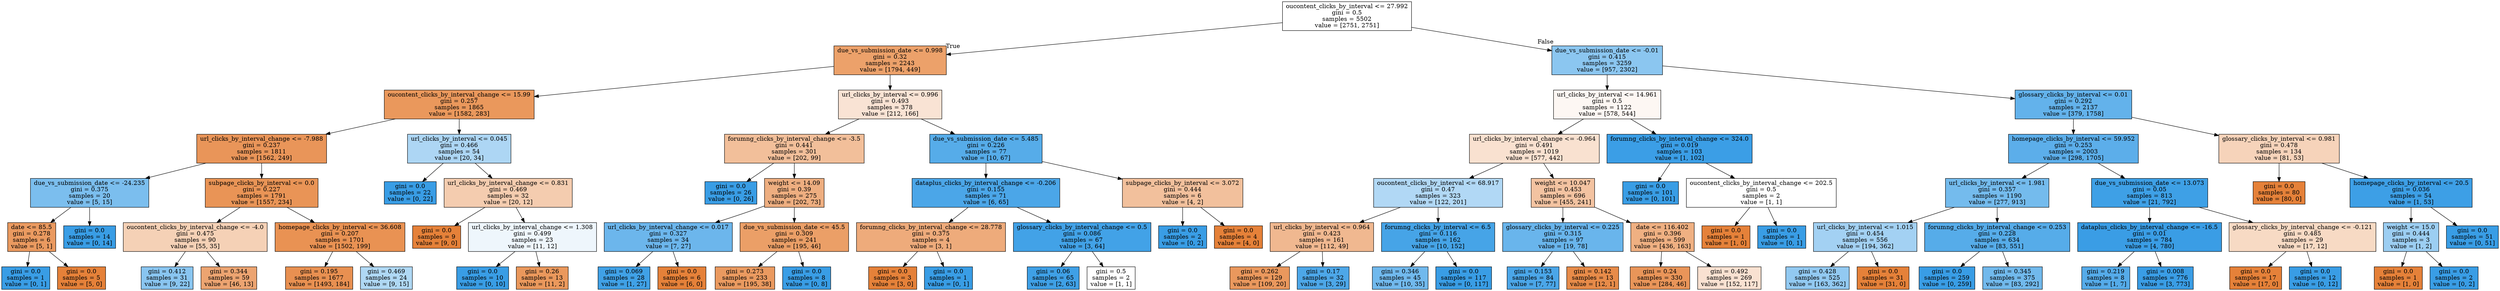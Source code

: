 digraph Tree {
node [shape=box, style="filled", color="black"] ;
0 [label="oucontent_clicks_by_interval <= 27.992\ngini = 0.5\nsamples = 5502\nvalue = [2751, 2751]", fillcolor="#e5813900"] ;
1 [label="due_vs_submission_date <= 0.998\ngini = 0.32\nsamples = 2243\nvalue = [1794, 449]", fillcolor="#e58139bf"] ;
0 -> 1 [labeldistance=2.5, labelangle=45, headlabel="True"] ;
2 [label="oucontent_clicks_by_interval_change <= 15.99\ngini = 0.257\nsamples = 1865\nvalue = [1582, 283]", fillcolor="#e58139d1"] ;
1 -> 2 ;
3 [label="url_clicks_by_interval_change <= -7.988\ngini = 0.237\nsamples = 1811\nvalue = [1562, 249]", fillcolor="#e58139d6"] ;
2 -> 3 ;
4 [label="due_vs_submission_date <= -24.235\ngini = 0.375\nsamples = 20\nvalue = [5, 15]", fillcolor="#399de5aa"] ;
3 -> 4 ;
5 [label="date <= 85.5\ngini = 0.278\nsamples = 6\nvalue = [5, 1]", fillcolor="#e58139cc"] ;
4 -> 5 ;
6 [label="gini = 0.0\nsamples = 1\nvalue = [0, 1]", fillcolor="#399de5ff"] ;
5 -> 6 ;
7 [label="gini = 0.0\nsamples = 5\nvalue = [5, 0]", fillcolor="#e58139ff"] ;
5 -> 7 ;
8 [label="gini = 0.0\nsamples = 14\nvalue = [0, 14]", fillcolor="#399de5ff"] ;
4 -> 8 ;
9 [label="subpage_clicks_by_interval <= 0.0\ngini = 0.227\nsamples = 1791\nvalue = [1557, 234]", fillcolor="#e58139d9"] ;
3 -> 9 ;
10 [label="oucontent_clicks_by_interval_change <= -4.0\ngini = 0.475\nsamples = 90\nvalue = [55, 35]", fillcolor="#e581395d"] ;
9 -> 10 ;
11 [label="gini = 0.412\nsamples = 31\nvalue = [9, 22]", fillcolor="#399de597"] ;
10 -> 11 ;
12 [label="gini = 0.344\nsamples = 59\nvalue = [46, 13]", fillcolor="#e58139b7"] ;
10 -> 12 ;
13 [label="homepage_clicks_by_interval <= 36.608\ngini = 0.207\nsamples = 1701\nvalue = [1502, 199]", fillcolor="#e58139dd"] ;
9 -> 13 ;
14 [label="gini = 0.195\nsamples = 1677\nvalue = [1493, 184]", fillcolor="#e58139e0"] ;
13 -> 14 ;
15 [label="gini = 0.469\nsamples = 24\nvalue = [9, 15]", fillcolor="#399de566"] ;
13 -> 15 ;
16 [label="url_clicks_by_interval <= 0.045\ngini = 0.466\nsamples = 54\nvalue = [20, 34]", fillcolor="#399de569"] ;
2 -> 16 ;
17 [label="gini = 0.0\nsamples = 22\nvalue = [0, 22]", fillcolor="#399de5ff"] ;
16 -> 17 ;
18 [label="url_clicks_by_interval_change <= 0.831\ngini = 0.469\nsamples = 32\nvalue = [20, 12]", fillcolor="#e5813966"] ;
16 -> 18 ;
19 [label="gini = 0.0\nsamples = 9\nvalue = [9, 0]", fillcolor="#e58139ff"] ;
18 -> 19 ;
20 [label="url_clicks_by_interval_change <= 1.308\ngini = 0.499\nsamples = 23\nvalue = [11, 12]", fillcolor="#399de515"] ;
18 -> 20 ;
21 [label="gini = 0.0\nsamples = 10\nvalue = [0, 10]", fillcolor="#399de5ff"] ;
20 -> 21 ;
22 [label="gini = 0.26\nsamples = 13\nvalue = [11, 2]", fillcolor="#e58139d1"] ;
20 -> 22 ;
23 [label="url_clicks_by_interval <= 0.996\ngini = 0.493\nsamples = 378\nvalue = [212, 166]", fillcolor="#e5813937"] ;
1 -> 23 ;
24 [label="forumng_clicks_by_interval_change <= -3.5\ngini = 0.441\nsamples = 301\nvalue = [202, 99]", fillcolor="#e5813982"] ;
23 -> 24 ;
25 [label="gini = 0.0\nsamples = 26\nvalue = [0, 26]", fillcolor="#399de5ff"] ;
24 -> 25 ;
26 [label="weight <= 14.09\ngini = 0.39\nsamples = 275\nvalue = [202, 73]", fillcolor="#e58139a3"] ;
24 -> 26 ;
27 [label="url_clicks_by_interval_change <= 0.017\ngini = 0.327\nsamples = 34\nvalue = [7, 27]", fillcolor="#399de5bd"] ;
26 -> 27 ;
28 [label="gini = 0.069\nsamples = 28\nvalue = [1, 27]", fillcolor="#399de5f6"] ;
27 -> 28 ;
29 [label="gini = 0.0\nsamples = 6\nvalue = [6, 0]", fillcolor="#e58139ff"] ;
27 -> 29 ;
30 [label="due_vs_submission_date <= 45.5\ngini = 0.309\nsamples = 241\nvalue = [195, 46]", fillcolor="#e58139c3"] ;
26 -> 30 ;
31 [label="gini = 0.273\nsamples = 233\nvalue = [195, 38]", fillcolor="#e58139cd"] ;
30 -> 31 ;
32 [label="gini = 0.0\nsamples = 8\nvalue = [0, 8]", fillcolor="#399de5ff"] ;
30 -> 32 ;
33 [label="due_vs_submission_date <= 5.485\ngini = 0.226\nsamples = 77\nvalue = [10, 67]", fillcolor="#399de5d9"] ;
23 -> 33 ;
34 [label="dataplus_clicks_by_interval_change <= -0.206\ngini = 0.155\nsamples = 71\nvalue = [6, 65]", fillcolor="#399de5e7"] ;
33 -> 34 ;
35 [label="forumng_clicks_by_interval_change <= 28.778\ngini = 0.375\nsamples = 4\nvalue = [3, 1]", fillcolor="#e58139aa"] ;
34 -> 35 ;
36 [label="gini = 0.0\nsamples = 3\nvalue = [3, 0]", fillcolor="#e58139ff"] ;
35 -> 36 ;
37 [label="gini = 0.0\nsamples = 1\nvalue = [0, 1]", fillcolor="#399de5ff"] ;
35 -> 37 ;
38 [label="glossary_clicks_by_interval_change <= 0.5\ngini = 0.086\nsamples = 67\nvalue = [3, 64]", fillcolor="#399de5f3"] ;
34 -> 38 ;
39 [label="gini = 0.06\nsamples = 65\nvalue = [2, 63]", fillcolor="#399de5f7"] ;
38 -> 39 ;
40 [label="gini = 0.5\nsamples = 2\nvalue = [1, 1]", fillcolor="#e5813900"] ;
38 -> 40 ;
41 [label="subpage_clicks_by_interval <= 3.072\ngini = 0.444\nsamples = 6\nvalue = [4, 2]", fillcolor="#e581397f"] ;
33 -> 41 ;
42 [label="gini = 0.0\nsamples = 2\nvalue = [0, 2]", fillcolor="#399de5ff"] ;
41 -> 42 ;
43 [label="gini = 0.0\nsamples = 4\nvalue = [4, 0]", fillcolor="#e58139ff"] ;
41 -> 43 ;
44 [label="due_vs_submission_date <= -0.01\ngini = 0.415\nsamples = 3259\nvalue = [957, 2302]", fillcolor="#399de595"] ;
0 -> 44 [labeldistance=2.5, labelangle=-45, headlabel="False"] ;
45 [label="url_clicks_by_interval <= 14.961\ngini = 0.5\nsamples = 1122\nvalue = [578, 544]", fillcolor="#e581390f"] ;
44 -> 45 ;
46 [label="url_clicks_by_interval_change <= -0.964\ngini = 0.491\nsamples = 1019\nvalue = [577, 442]", fillcolor="#e581393c"] ;
45 -> 46 ;
47 [label="oucontent_clicks_by_interval <= 68.917\ngini = 0.47\nsamples = 323\nvalue = [122, 201]", fillcolor="#399de564"] ;
46 -> 47 ;
48 [label="url_clicks_by_interval <= 0.964\ngini = 0.423\nsamples = 161\nvalue = [112, 49]", fillcolor="#e581398f"] ;
47 -> 48 ;
49 [label="gini = 0.262\nsamples = 129\nvalue = [109, 20]", fillcolor="#e58139d0"] ;
48 -> 49 ;
50 [label="gini = 0.17\nsamples = 32\nvalue = [3, 29]", fillcolor="#399de5e5"] ;
48 -> 50 ;
51 [label="forumng_clicks_by_interval <= 6.5\ngini = 0.116\nsamples = 162\nvalue = [10, 152]", fillcolor="#399de5ee"] ;
47 -> 51 ;
52 [label="gini = 0.346\nsamples = 45\nvalue = [10, 35]", fillcolor="#399de5b6"] ;
51 -> 52 ;
53 [label="gini = 0.0\nsamples = 117\nvalue = [0, 117]", fillcolor="#399de5ff"] ;
51 -> 53 ;
54 [label="weight <= 10.047\ngini = 0.453\nsamples = 696\nvalue = [455, 241]", fillcolor="#e5813978"] ;
46 -> 54 ;
55 [label="glossary_clicks_by_interval <= 0.225\ngini = 0.315\nsamples = 97\nvalue = [19, 78]", fillcolor="#399de5c1"] ;
54 -> 55 ;
56 [label="gini = 0.153\nsamples = 84\nvalue = [7, 77]", fillcolor="#399de5e8"] ;
55 -> 56 ;
57 [label="gini = 0.142\nsamples = 13\nvalue = [12, 1]", fillcolor="#e58139ea"] ;
55 -> 57 ;
58 [label="date <= 116.402\ngini = 0.396\nsamples = 599\nvalue = [436, 163]", fillcolor="#e58139a0"] ;
54 -> 58 ;
59 [label="gini = 0.24\nsamples = 330\nvalue = [284, 46]", fillcolor="#e58139d6"] ;
58 -> 59 ;
60 [label="gini = 0.492\nsamples = 269\nvalue = [152, 117]", fillcolor="#e581393b"] ;
58 -> 60 ;
61 [label="forumng_clicks_by_interval_change <= 324.0\ngini = 0.019\nsamples = 103\nvalue = [1, 102]", fillcolor="#399de5fc"] ;
45 -> 61 ;
62 [label="gini = 0.0\nsamples = 101\nvalue = [0, 101]", fillcolor="#399de5ff"] ;
61 -> 62 ;
63 [label="oucontent_clicks_by_interval_change <= 202.5\ngini = 0.5\nsamples = 2\nvalue = [1, 1]", fillcolor="#e5813900"] ;
61 -> 63 ;
64 [label="gini = 0.0\nsamples = 1\nvalue = [1, 0]", fillcolor="#e58139ff"] ;
63 -> 64 ;
65 [label="gini = 0.0\nsamples = 1\nvalue = [0, 1]", fillcolor="#399de5ff"] ;
63 -> 65 ;
66 [label="glossary_clicks_by_interval <= 0.01\ngini = 0.292\nsamples = 2137\nvalue = [379, 1758]", fillcolor="#399de5c8"] ;
44 -> 66 ;
67 [label="homepage_clicks_by_interval <= 59.952\ngini = 0.253\nsamples = 2003\nvalue = [298, 1705]", fillcolor="#399de5d2"] ;
66 -> 67 ;
68 [label="url_clicks_by_interval <= 1.981\ngini = 0.357\nsamples = 1190\nvalue = [277, 913]", fillcolor="#399de5b2"] ;
67 -> 68 ;
69 [label="url_clicks_by_interval <= 1.015\ngini = 0.454\nsamples = 556\nvalue = [194, 362]", fillcolor="#399de576"] ;
68 -> 69 ;
70 [label="gini = 0.428\nsamples = 525\nvalue = [163, 362]", fillcolor="#399de58c"] ;
69 -> 70 ;
71 [label="gini = 0.0\nsamples = 31\nvalue = [31, 0]", fillcolor="#e58139ff"] ;
69 -> 71 ;
72 [label="forumng_clicks_by_interval_change <= 0.253\ngini = 0.228\nsamples = 634\nvalue = [83, 551]", fillcolor="#399de5d9"] ;
68 -> 72 ;
73 [label="gini = 0.0\nsamples = 259\nvalue = [0, 259]", fillcolor="#399de5ff"] ;
72 -> 73 ;
74 [label="gini = 0.345\nsamples = 375\nvalue = [83, 292]", fillcolor="#399de5b7"] ;
72 -> 74 ;
75 [label="due_vs_submission_date <= 13.073\ngini = 0.05\nsamples = 813\nvalue = [21, 792]", fillcolor="#399de5f8"] ;
67 -> 75 ;
76 [label="dataplus_clicks_by_interval_change <= -16.5\ngini = 0.01\nsamples = 784\nvalue = [4, 780]", fillcolor="#399de5fe"] ;
75 -> 76 ;
77 [label="gini = 0.219\nsamples = 8\nvalue = [1, 7]", fillcolor="#399de5db"] ;
76 -> 77 ;
78 [label="gini = 0.008\nsamples = 776\nvalue = [3, 773]", fillcolor="#399de5fe"] ;
76 -> 78 ;
79 [label="glossary_clicks_by_interval_change <= -0.121\ngini = 0.485\nsamples = 29\nvalue = [17, 12]", fillcolor="#e581394b"] ;
75 -> 79 ;
80 [label="gini = 0.0\nsamples = 17\nvalue = [17, 0]", fillcolor="#e58139ff"] ;
79 -> 80 ;
81 [label="gini = 0.0\nsamples = 12\nvalue = [0, 12]", fillcolor="#399de5ff"] ;
79 -> 81 ;
82 [label="glossary_clicks_by_interval <= 0.981\ngini = 0.478\nsamples = 134\nvalue = [81, 53]", fillcolor="#e5813958"] ;
66 -> 82 ;
83 [label="gini = 0.0\nsamples = 80\nvalue = [80, 0]", fillcolor="#e58139ff"] ;
82 -> 83 ;
84 [label="homepage_clicks_by_interval <= 20.5\ngini = 0.036\nsamples = 54\nvalue = [1, 53]", fillcolor="#399de5fa"] ;
82 -> 84 ;
85 [label="weight <= 15.0\ngini = 0.444\nsamples = 3\nvalue = [1, 2]", fillcolor="#399de57f"] ;
84 -> 85 ;
86 [label="gini = 0.0\nsamples = 1\nvalue = [1, 0]", fillcolor="#e58139ff"] ;
85 -> 86 ;
87 [label="gini = 0.0\nsamples = 2\nvalue = [0, 2]", fillcolor="#399de5ff"] ;
85 -> 87 ;
88 [label="gini = 0.0\nsamples = 51\nvalue = [0, 51]", fillcolor="#399de5ff"] ;
84 -> 88 ;
}